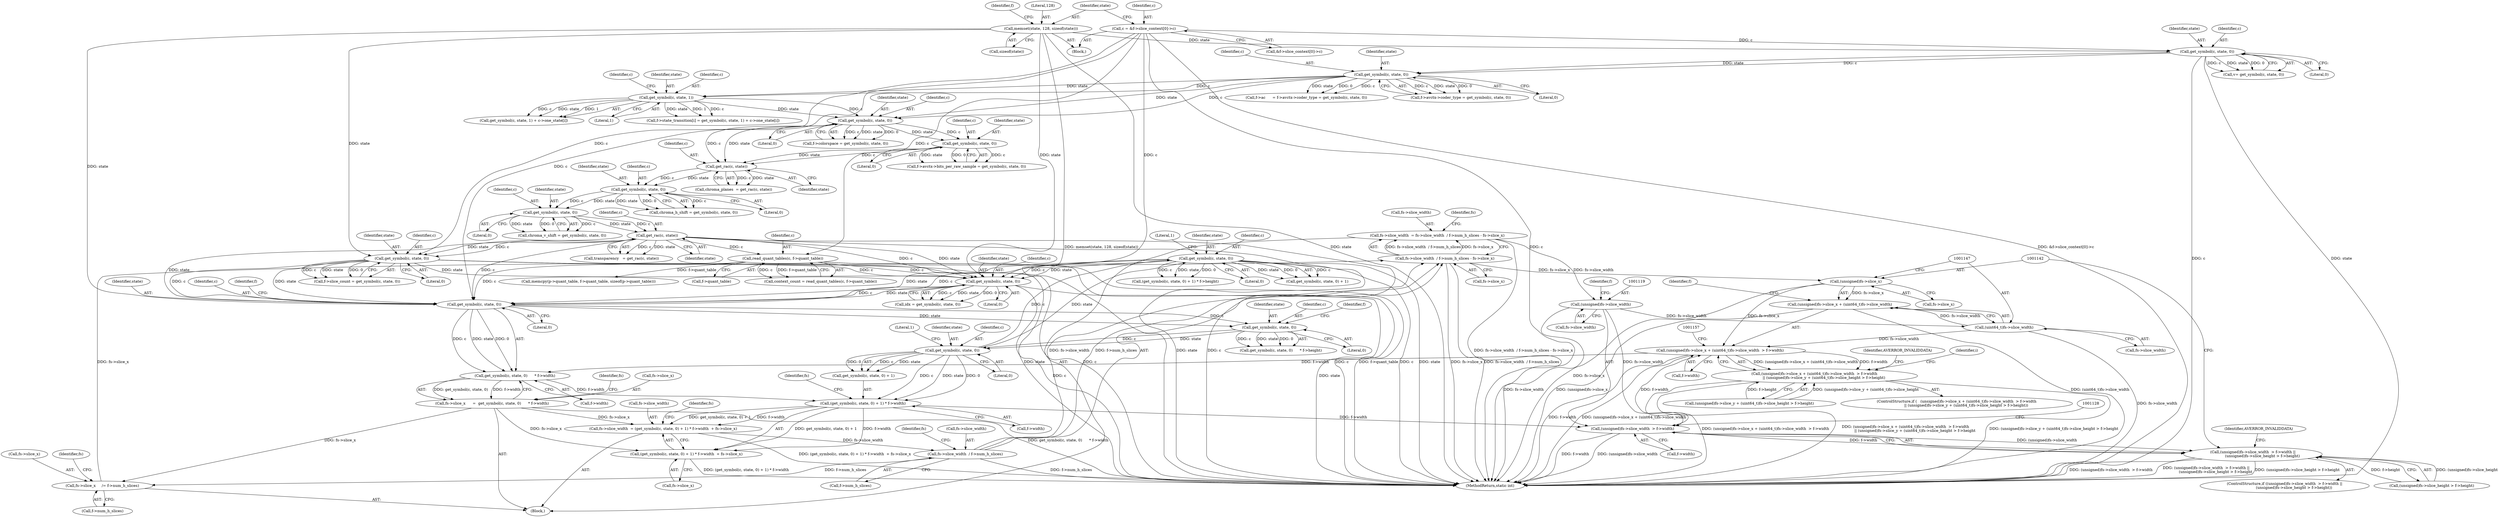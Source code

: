 digraph "1_FFmpeg_b05cd1ea7e45a836f7f6071a716c38bb30326e0f@integer" {
"1001085" [label="(Call,fs->slice_width  = fs->slice_width  / f->num_h_slices - fs->slice_x)"];
"1001089" [label="(Call,fs->slice_width  / f->num_h_slices - fs->slice_x)"];
"1001090" [label="(Call,fs->slice_width  / f->num_h_slices)"];
"1001035" [label="(Call,fs->slice_width  = (get_symbol(c, state, 0) + 1) * f->width  + fs->slice_x)"];
"1001040" [label="(Call,(get_symbol(c, state, 0) + 1) * f->width)"];
"1001042" [label="(Call,get_symbol(c, state, 0))"];
"1001028" [label="(Call,get_symbol(c, state, 0))"];
"1001016" [label="(Call,get_symbol(c, state, 0))"];
"1001060" [label="(Call,get_symbol(c, state, 0))"];
"1000254" [label="(Call,get_rac(c, state))"];
"1000248" [label="(Call,get_symbol(c, state, 0))"];
"1000242" [label="(Call,get_symbol(c, state, 0))"];
"1000237" [label="(Call,get_rac(c, state))"];
"1000215" [label="(Call,get_symbol(c, state, 0))"];
"1000202" [label="(Call,get_symbol(c, state, 1))"];
"1000175" [label="(Call,get_symbol(c, state, 0))"];
"1000142" [label="(Call,get_symbol(c, state, 0))"];
"1000113" [label="(Call,c = &f->slice_context[0]->c)"];
"1000123" [label="(Call,memset(state, 128, sizeof(state)))"];
"1000231" [label="(Call,get_symbol(c, state, 0))"];
"1001201" [label="(Call,get_symbol(c, state, 0))"];
"1000838" [label="(Call,read_quant_tables(c, f->quant_table))"];
"1000868" [label="(Call,get_symbol(c, state, 0))"];
"1001015" [label="(Call,get_symbol(c, state, 0)      * f->width)"];
"1001139" [label="(Call,(unsigned)fs->slice_x + (uint64_t)fs->slice_width  > f->width)"];
"1001141" [label="(Call,(unsigned)fs->slice_x)"];
"1001146" [label="(Call,(uint64_t)fs->slice_width)"];
"1001118" [label="(Call,(unsigned)fs->slice_width)"];
"1001085" [label="(Call,fs->slice_width  = fs->slice_width  / f->num_h_slices - fs->slice_x)"];
"1001117" [label="(Call,(unsigned)fs->slice_width  > f->width)"];
"1001011" [label="(Call,fs->slice_x      =  get_symbol(c, state, 0)      * f->width)"];
"1001071" [label="(Call,fs->slice_x     /= f->num_h_slices)"];
"1001116" [label="(Call,(unsigned)fs->slice_width  > f->width ||\n                (unsigned)fs->slice_height > f->height)"];
"1001140" [label="(Call,(unsigned)fs->slice_x + (uint64_t)fs->slice_width)"];
"1001039" [label="(Call,(get_symbol(c, state, 0) + 1) * f->width  + fs->slice_x)"];
"1001138" [label="(Call,(unsigned)fs->slice_x + (uint64_t)fs->slice_width  > f->width\n                || (unsigned)fs->slice_y + (uint64_t)fs->slice_height > f->height)"];
"1000204" [label="(Identifier,state)"];
"1000124" [label="(Identifier,state)"];
"1000177" [label="(Identifier,state)"];
"1000870" [label="(Identifier,state)"];
"1001017" [label="(Identifier,c)"];
"1001058" [label="(Call,(get_symbol(c, state, 0) + 1) * f->height)"];
"1001116" [label="(Call,(unsigned)fs->slice_width  > f->width ||\n                (unsigned)fs->slice_height > f->height)"];
"1001080" [label="(Identifier,fs)"];
"1000252" [label="(Call,transparency   = get_rac(c, state))"];
"1001031" [label="(Literal,0)"];
"1001202" [label="(Identifier,c)"];
"1000203" [label="(Identifier,c)"];
"1001027" [label="(Call,get_symbol(c, state, 0)      * f->height)"];
"1001146" [label="(Call,(uint64_t)fs->slice_width)"];
"1000250" [label="(Identifier,state)"];
"1001123" [label="(Call,f->width)"];
"1000201" [label="(Call,get_symbol(c, state, 1) + c->one_state[i])"];
"1000233" [label="(Identifier,state)"];
"1000175" [label="(Call,get_symbol(c, state, 0))"];
"1001075" [label="(Call,f->num_h_slices)"];
"1001203" [label="(Identifier,state)"];
"1001148" [label="(Call,fs->slice_width)"];
"1000225" [label="(Call,f->avctx->bits_per_raw_sample = get_symbol(c, state, 0))"];
"1000836" [label="(Call,context_count = read_quant_tables(c, f->quant_table))"];
"1000869" [label="(Identifier,c)"];
"1001029" [label="(Identifier,c)"];
"1000246" [label="(Call,chroma_v_shift = get_symbol(c, state, 0))"];
"1000131" [label="(Identifier,f)"];
"1001140" [label="(Call,(unsigned)fs->slice_x + (uint64_t)fs->slice_width)"];
"1001102" [label="(Identifier,fs)"];
"1001010" [label="(Block,)"];
"1000165" [label="(Call,f->ac      = f->avctx->coder_type = get_symbol(c, state, 0))"];
"1001094" [label="(Call,f->num_h_slices)"];
"1001152" [label="(Identifier,f)"];
"1001019" [label="(Literal,0)"];
"1001015" [label="(Call,get_symbol(c, state, 0)      * f->width)"];
"1001097" [label="(Call,fs->slice_x)"];
"1001201" [label="(Call,get_symbol(c, state, 0))"];
"1000123" [label="(Call,memset(state, 128, sizeof(state)))"];
"1000115" [label="(Call,&f->slice_context[0]->c)"];
"1001021" [label="(Identifier,f)"];
"1001249" [label="(Call,memcpy(p->quant_table, f->quant_table, sizeof(p->quant_table)))"];
"1000140" [label="(Call,v= get_symbol(c, state, 0))"];
"1001060" [label="(Call,get_symbol(c, state, 0))"];
"1001062" [label="(Identifier,state)"];
"1000217" [label="(Identifier,state)"];
"1001055" [label="(Identifier,fs)"];
"1000144" [label="(Identifier,state)"];
"1001204" [label="(Literal,0)"];
"1001098" [label="(Identifier,fs)"];
"1000235" [label="(Call,chroma_planes  = get_rac(c, state))"];
"1000245" [label="(Literal,0)"];
"1001011" [label="(Call,fs->slice_x      =  get_symbol(c, state, 0)      * f->width)"];
"1000242" [label="(Call,get_symbol(c, state, 0))"];
"1001085" [label="(Call,fs->slice_width  = fs->slice_width  / f->num_h_slices - fs->slice_x)"];
"1001033" [label="(Identifier,f)"];
"1001170" [label="(Identifier,AVERROR_INVALIDDATA)"];
"1000232" [label="(Identifier,c)"];
"1001120" [label="(Call,fs->slice_width)"];
"1001047" [label="(Call,f->width)"];
"1001072" [label="(Call,fs->slice_x)"];
"1001137" [label="(ControlStructure,if (   (unsigned)fs->slice_x + (uint64_t)fs->slice_width  > f->width\n                || (unsigned)fs->slice_y + (uint64_t)fs->slice_height > f->height))"];
"1001036" [label="(Call,fs->slice_width)"];
"1000216" [label="(Identifier,c)"];
"1001138" [label="(Call,(unsigned)fs->slice_x + (uint64_t)fs->slice_width  > f->width\n                || (unsigned)fs->slice_y + (uint64_t)fs->slice_height > f->height)"];
"1001124" [label="(Identifier,f)"];
"1000104" [label="(Block,)"];
"1000169" [label="(Call,f->avctx->coder_type = get_symbol(c, state, 0))"];
"1001039" [label="(Call,(get_symbol(c, state, 0) + 1) * f->width  + fs->slice_x)"];
"1000143" [label="(Identifier,c)"];
"1001046" [label="(Literal,1)"];
"1001063" [label="(Literal,0)"];
"1000254" [label="(Call,get_rac(c, state))"];
"1000114" [label="(Identifier,c)"];
"1000864" [label="(Call,f->slice_count = get_symbol(c, state, 0))"];
"1001151" [label="(Call,f->width)"];
"1000195" [label="(Call,f->state_transition[i] = get_symbol(c, state, 1) + c->one_state[i])"];
"1001141" [label="(Call,(unsigned)fs->slice_x)"];
"1001051" [label="(Identifier,fs)"];
"1001061" [label="(Identifier,c)"];
"1001025" [label="(Identifier,fs)"];
"1000142" [label="(Call,get_symbol(c, state, 0))"];
"1001199" [label="(Call,idx = get_symbol(c, state, 0))"];
"1001091" [label="(Call,fs->slice_width)"];
"1000240" [label="(Call,chroma_h_shift = get_symbol(c, state, 0))"];
"1000211" [label="(Call,f->colorspace = get_symbol(c, state, 0))"];
"1000234" [label="(Literal,0)"];
"1000126" [label="(Call,sizeof(state))"];
"1001295" [label="(MethodReturn,static int)"];
"1001154" [label="(Call,(unsigned)fs->slice_y + (uint64_t)fs->slice_height > f->height)"];
"1000248" [label="(Call,get_symbol(c, state, 0))"];
"1000244" [label="(Identifier,state)"];
"1000176" [label="(Identifier,c)"];
"1001012" [label="(Call,fs->slice_x)"];
"1001071" [label="(Call,fs->slice_x     /= f->num_h_slices)"];
"1001045" [label="(Literal,0)"];
"1000238" [label="(Identifier,c)"];
"1001139" [label="(Call,(unsigned)fs->slice_x + (uint64_t)fs->slice_width  > f->width)"];
"1001086" [label="(Call,fs->slice_width)"];
"1001115" [label="(ControlStructure,if ((unsigned)fs->slice_width  > f->width ||\n                (unsigned)fs->slice_height > f->height))"];
"1001041" [label="(Call,get_symbol(c, state, 0) + 1)"];
"1001090" [label="(Call,fs->slice_width  / f->num_h_slices)"];
"1000255" [label="(Identifier,c)"];
"1001044" [label="(Identifier,state)"];
"1000239" [label="(Identifier,state)"];
"1001089" [label="(Call,fs->slice_width  / f->num_h_slices - fs->slice_x)"];
"1001064" [label="(Literal,1)"];
"1001042" [label="(Call,get_symbol(c, state, 0))"];
"1000218" [label="(Literal,0)"];
"1001117" [label="(Call,(unsigned)fs->slice_width  > f->width)"];
"1000840" [label="(Call,f->quant_table)"];
"1001143" [label="(Call,fs->slice_x)"];
"1000125" [label="(Literal,128)"];
"1001126" [label="(Call,(unsigned)fs->slice_height > f->height)"];
"1001028" [label="(Call,get_symbol(c, state, 0))"];
"1000251" [label="(Literal,0)"];
"1001043" [label="(Identifier,c)"];
"1000256" [label="(Identifier,state)"];
"1001040" [label="(Call,(get_symbol(c, state, 0) + 1) * f->width)"];
"1000868" [label="(Call,get_symbol(c, state, 0))"];
"1000145" [label="(Literal,0)"];
"1000839" [label="(Identifier,c)"];
"1000871" [label="(Literal,0)"];
"1000178" [label="(Literal,0)"];
"1001018" [label="(Identifier,state)"];
"1001059" [label="(Call,get_symbol(c, state, 0) + 1)"];
"1000205" [label="(Literal,1)"];
"1000249" [label="(Identifier,c)"];
"1001173" [label="(Identifier,i)"];
"1001050" [label="(Call,fs->slice_x)"];
"1000231" [label="(Call,get_symbol(c, state, 0))"];
"1000215" [label="(Call,get_symbol(c, state, 0))"];
"1000237" [label="(Call,get_rac(c, state))"];
"1001118" [label="(Call,(unsigned)fs->slice_width)"];
"1000113" [label="(Call,c = &f->slice_context[0]->c)"];
"1000243" [label="(Identifier,c)"];
"1001020" [label="(Call,f->width)"];
"1001136" [label="(Identifier,AVERROR_INVALIDDATA)"];
"1001030" [label="(Identifier,state)"];
"1000208" [label="(Identifier,c)"];
"1000838" [label="(Call,read_quant_tables(c, f->quant_table))"];
"1000202" [label="(Call,get_symbol(c, state, 1))"];
"1001035" [label="(Call,fs->slice_width  = (get_symbol(c, state, 0) + 1) * f->width  + fs->slice_x)"];
"1001016" [label="(Call,get_symbol(c, state, 0))"];
"1001085" -> "1001010"  [label="AST: "];
"1001085" -> "1001089"  [label="CFG: "];
"1001086" -> "1001085"  [label="AST: "];
"1001089" -> "1001085"  [label="AST: "];
"1001102" -> "1001085"  [label="CFG: "];
"1001085" -> "1001295"  [label="DDG: fs->slice_width  / f->num_h_slices - fs->slice_x"];
"1001089" -> "1001085"  [label="DDG: fs->slice_width  / f->num_h_slices"];
"1001089" -> "1001085"  [label="DDG: fs->slice_x"];
"1001085" -> "1001118"  [label="DDG: fs->slice_width"];
"1001089" -> "1001097"  [label="CFG: "];
"1001090" -> "1001089"  [label="AST: "];
"1001097" -> "1001089"  [label="AST: "];
"1001089" -> "1001295"  [label="DDG: fs->slice_x"];
"1001089" -> "1001295"  [label="DDG: fs->slice_width  / f->num_h_slices"];
"1001090" -> "1001089"  [label="DDG: fs->slice_width"];
"1001090" -> "1001089"  [label="DDG: f->num_h_slices"];
"1001071" -> "1001089"  [label="DDG: fs->slice_x"];
"1001089" -> "1001141"  [label="DDG: fs->slice_x"];
"1001090" -> "1001094"  [label="CFG: "];
"1001091" -> "1001090"  [label="AST: "];
"1001094" -> "1001090"  [label="AST: "];
"1001098" -> "1001090"  [label="CFG: "];
"1001090" -> "1001295"  [label="DDG: f->num_h_slices"];
"1001090" -> "1001071"  [label="DDG: f->num_h_slices"];
"1001035" -> "1001090"  [label="DDG: fs->slice_width"];
"1001035" -> "1001010"  [label="AST: "];
"1001035" -> "1001039"  [label="CFG: "];
"1001036" -> "1001035"  [label="AST: "];
"1001039" -> "1001035"  [label="AST: "];
"1001055" -> "1001035"  [label="CFG: "];
"1001035" -> "1001295"  [label="DDG: (get_symbol(c, state, 0) + 1) * f->width  + fs->slice_x"];
"1001040" -> "1001035"  [label="DDG: get_symbol(c, state, 0) + 1"];
"1001040" -> "1001035"  [label="DDG: f->width"];
"1001011" -> "1001035"  [label="DDG: fs->slice_x"];
"1001040" -> "1001039"  [label="AST: "];
"1001040" -> "1001047"  [label="CFG: "];
"1001041" -> "1001040"  [label="AST: "];
"1001047" -> "1001040"  [label="AST: "];
"1001051" -> "1001040"  [label="CFG: "];
"1001040" -> "1001039"  [label="DDG: get_symbol(c, state, 0) + 1"];
"1001040" -> "1001039"  [label="DDG: f->width"];
"1001042" -> "1001040"  [label="DDG: c"];
"1001042" -> "1001040"  [label="DDG: state"];
"1001042" -> "1001040"  [label="DDG: 0"];
"1001015" -> "1001040"  [label="DDG: f->width"];
"1001040" -> "1001117"  [label="DDG: f->width"];
"1001042" -> "1001041"  [label="AST: "];
"1001042" -> "1001045"  [label="CFG: "];
"1001043" -> "1001042"  [label="AST: "];
"1001044" -> "1001042"  [label="AST: "];
"1001045" -> "1001042"  [label="AST: "];
"1001046" -> "1001042"  [label="CFG: "];
"1001042" -> "1001041"  [label="DDG: c"];
"1001042" -> "1001041"  [label="DDG: state"];
"1001042" -> "1001041"  [label="DDG: 0"];
"1001028" -> "1001042"  [label="DDG: c"];
"1001028" -> "1001042"  [label="DDG: state"];
"1001042" -> "1001060"  [label="DDG: c"];
"1001042" -> "1001060"  [label="DDG: state"];
"1001028" -> "1001027"  [label="AST: "];
"1001028" -> "1001031"  [label="CFG: "];
"1001029" -> "1001028"  [label="AST: "];
"1001030" -> "1001028"  [label="AST: "];
"1001031" -> "1001028"  [label="AST: "];
"1001033" -> "1001028"  [label="CFG: "];
"1001028" -> "1001027"  [label="DDG: c"];
"1001028" -> "1001027"  [label="DDG: state"];
"1001028" -> "1001027"  [label="DDG: 0"];
"1001016" -> "1001028"  [label="DDG: c"];
"1001016" -> "1001028"  [label="DDG: state"];
"1001016" -> "1001015"  [label="AST: "];
"1001016" -> "1001019"  [label="CFG: "];
"1001017" -> "1001016"  [label="AST: "];
"1001018" -> "1001016"  [label="AST: "];
"1001019" -> "1001016"  [label="AST: "];
"1001021" -> "1001016"  [label="CFG: "];
"1001016" -> "1001015"  [label="DDG: c"];
"1001016" -> "1001015"  [label="DDG: state"];
"1001016" -> "1001015"  [label="DDG: 0"];
"1001060" -> "1001016"  [label="DDG: c"];
"1001060" -> "1001016"  [label="DDG: state"];
"1000254" -> "1001016"  [label="DDG: c"];
"1000254" -> "1001016"  [label="DDG: state"];
"1000113" -> "1001016"  [label="DDG: c"];
"1001201" -> "1001016"  [label="DDG: c"];
"1001201" -> "1001016"  [label="DDG: state"];
"1000838" -> "1001016"  [label="DDG: c"];
"1000868" -> "1001016"  [label="DDG: c"];
"1000868" -> "1001016"  [label="DDG: state"];
"1000123" -> "1001016"  [label="DDG: state"];
"1001060" -> "1001059"  [label="AST: "];
"1001060" -> "1001063"  [label="CFG: "];
"1001061" -> "1001060"  [label="AST: "];
"1001062" -> "1001060"  [label="AST: "];
"1001063" -> "1001060"  [label="AST: "];
"1001064" -> "1001060"  [label="CFG: "];
"1001060" -> "1001295"  [label="DDG: state"];
"1001060" -> "1001295"  [label="DDG: c"];
"1001060" -> "1001058"  [label="DDG: c"];
"1001060" -> "1001058"  [label="DDG: state"];
"1001060" -> "1001058"  [label="DDG: 0"];
"1001060" -> "1001059"  [label="DDG: c"];
"1001060" -> "1001059"  [label="DDG: state"];
"1001060" -> "1001059"  [label="DDG: 0"];
"1001060" -> "1001201"  [label="DDG: c"];
"1001060" -> "1001201"  [label="DDG: state"];
"1000254" -> "1000252"  [label="AST: "];
"1000254" -> "1000256"  [label="CFG: "];
"1000255" -> "1000254"  [label="AST: "];
"1000256" -> "1000254"  [label="AST: "];
"1000252" -> "1000254"  [label="CFG: "];
"1000254" -> "1001295"  [label="DDG: c"];
"1000254" -> "1001295"  [label="DDG: state"];
"1000254" -> "1000252"  [label="DDG: c"];
"1000254" -> "1000252"  [label="DDG: state"];
"1000248" -> "1000254"  [label="DDG: c"];
"1000248" -> "1000254"  [label="DDG: state"];
"1000254" -> "1000838"  [label="DDG: c"];
"1000254" -> "1000868"  [label="DDG: c"];
"1000254" -> "1000868"  [label="DDG: state"];
"1000254" -> "1001201"  [label="DDG: c"];
"1000254" -> "1001201"  [label="DDG: state"];
"1000248" -> "1000246"  [label="AST: "];
"1000248" -> "1000251"  [label="CFG: "];
"1000249" -> "1000248"  [label="AST: "];
"1000250" -> "1000248"  [label="AST: "];
"1000251" -> "1000248"  [label="AST: "];
"1000246" -> "1000248"  [label="CFG: "];
"1000248" -> "1000246"  [label="DDG: c"];
"1000248" -> "1000246"  [label="DDG: state"];
"1000248" -> "1000246"  [label="DDG: 0"];
"1000242" -> "1000248"  [label="DDG: c"];
"1000242" -> "1000248"  [label="DDG: state"];
"1000242" -> "1000240"  [label="AST: "];
"1000242" -> "1000245"  [label="CFG: "];
"1000243" -> "1000242"  [label="AST: "];
"1000244" -> "1000242"  [label="AST: "];
"1000245" -> "1000242"  [label="AST: "];
"1000240" -> "1000242"  [label="CFG: "];
"1000242" -> "1000240"  [label="DDG: c"];
"1000242" -> "1000240"  [label="DDG: state"];
"1000242" -> "1000240"  [label="DDG: 0"];
"1000237" -> "1000242"  [label="DDG: c"];
"1000237" -> "1000242"  [label="DDG: state"];
"1000237" -> "1000235"  [label="AST: "];
"1000237" -> "1000239"  [label="CFG: "];
"1000238" -> "1000237"  [label="AST: "];
"1000239" -> "1000237"  [label="AST: "];
"1000235" -> "1000237"  [label="CFG: "];
"1000237" -> "1000235"  [label="DDG: c"];
"1000237" -> "1000235"  [label="DDG: state"];
"1000215" -> "1000237"  [label="DDG: c"];
"1000215" -> "1000237"  [label="DDG: state"];
"1000231" -> "1000237"  [label="DDG: c"];
"1000231" -> "1000237"  [label="DDG: state"];
"1000215" -> "1000211"  [label="AST: "];
"1000215" -> "1000218"  [label="CFG: "];
"1000216" -> "1000215"  [label="AST: "];
"1000217" -> "1000215"  [label="AST: "];
"1000218" -> "1000215"  [label="AST: "];
"1000211" -> "1000215"  [label="CFG: "];
"1000215" -> "1000211"  [label="DDG: c"];
"1000215" -> "1000211"  [label="DDG: state"];
"1000215" -> "1000211"  [label="DDG: 0"];
"1000202" -> "1000215"  [label="DDG: c"];
"1000202" -> "1000215"  [label="DDG: state"];
"1000175" -> "1000215"  [label="DDG: c"];
"1000175" -> "1000215"  [label="DDG: state"];
"1000215" -> "1000231"  [label="DDG: c"];
"1000215" -> "1000231"  [label="DDG: state"];
"1000202" -> "1000201"  [label="AST: "];
"1000202" -> "1000205"  [label="CFG: "];
"1000203" -> "1000202"  [label="AST: "];
"1000204" -> "1000202"  [label="AST: "];
"1000205" -> "1000202"  [label="AST: "];
"1000208" -> "1000202"  [label="CFG: "];
"1000202" -> "1000195"  [label="DDG: c"];
"1000202" -> "1000195"  [label="DDG: state"];
"1000202" -> "1000195"  [label="DDG: 1"];
"1000202" -> "1000201"  [label="DDG: c"];
"1000202" -> "1000201"  [label="DDG: state"];
"1000202" -> "1000201"  [label="DDG: 1"];
"1000175" -> "1000202"  [label="DDG: c"];
"1000175" -> "1000202"  [label="DDG: state"];
"1000175" -> "1000169"  [label="AST: "];
"1000175" -> "1000178"  [label="CFG: "];
"1000176" -> "1000175"  [label="AST: "];
"1000177" -> "1000175"  [label="AST: "];
"1000178" -> "1000175"  [label="AST: "];
"1000169" -> "1000175"  [label="CFG: "];
"1000175" -> "1000165"  [label="DDG: c"];
"1000175" -> "1000165"  [label="DDG: state"];
"1000175" -> "1000165"  [label="DDG: 0"];
"1000175" -> "1000169"  [label="DDG: c"];
"1000175" -> "1000169"  [label="DDG: state"];
"1000175" -> "1000169"  [label="DDG: 0"];
"1000142" -> "1000175"  [label="DDG: c"];
"1000142" -> "1000175"  [label="DDG: state"];
"1000142" -> "1000140"  [label="AST: "];
"1000142" -> "1000145"  [label="CFG: "];
"1000143" -> "1000142"  [label="AST: "];
"1000144" -> "1000142"  [label="AST: "];
"1000145" -> "1000142"  [label="AST: "];
"1000140" -> "1000142"  [label="CFG: "];
"1000142" -> "1001295"  [label="DDG: state"];
"1000142" -> "1001295"  [label="DDG: c"];
"1000142" -> "1000140"  [label="DDG: c"];
"1000142" -> "1000140"  [label="DDG: state"];
"1000142" -> "1000140"  [label="DDG: 0"];
"1000113" -> "1000142"  [label="DDG: c"];
"1000123" -> "1000142"  [label="DDG: state"];
"1000113" -> "1000104"  [label="AST: "];
"1000113" -> "1000115"  [label="CFG: "];
"1000114" -> "1000113"  [label="AST: "];
"1000115" -> "1000113"  [label="AST: "];
"1000124" -> "1000113"  [label="CFG: "];
"1000113" -> "1001295"  [label="DDG: c"];
"1000113" -> "1001295"  [label="DDG: &f->slice_context[0]->c"];
"1000113" -> "1000838"  [label="DDG: c"];
"1000113" -> "1000868"  [label="DDG: c"];
"1000113" -> "1001201"  [label="DDG: c"];
"1000123" -> "1000104"  [label="AST: "];
"1000123" -> "1000126"  [label="CFG: "];
"1000124" -> "1000123"  [label="AST: "];
"1000125" -> "1000123"  [label="AST: "];
"1000126" -> "1000123"  [label="AST: "];
"1000131" -> "1000123"  [label="CFG: "];
"1000123" -> "1001295"  [label="DDG: memset(state, 128, sizeof(state))"];
"1000123" -> "1001295"  [label="DDG: state"];
"1000123" -> "1000868"  [label="DDG: state"];
"1000123" -> "1001201"  [label="DDG: state"];
"1000231" -> "1000225"  [label="AST: "];
"1000231" -> "1000234"  [label="CFG: "];
"1000232" -> "1000231"  [label="AST: "];
"1000233" -> "1000231"  [label="AST: "];
"1000234" -> "1000231"  [label="AST: "];
"1000225" -> "1000231"  [label="CFG: "];
"1000231" -> "1000225"  [label="DDG: c"];
"1000231" -> "1000225"  [label="DDG: state"];
"1000231" -> "1000225"  [label="DDG: 0"];
"1001201" -> "1001199"  [label="AST: "];
"1001201" -> "1001204"  [label="CFG: "];
"1001202" -> "1001201"  [label="AST: "];
"1001203" -> "1001201"  [label="AST: "];
"1001204" -> "1001201"  [label="AST: "];
"1001199" -> "1001201"  [label="CFG: "];
"1001201" -> "1001295"  [label="DDG: c"];
"1001201" -> "1001295"  [label="DDG: state"];
"1001201" -> "1001199"  [label="DDG: c"];
"1001201" -> "1001199"  [label="DDG: state"];
"1001201" -> "1001199"  [label="DDG: 0"];
"1000838" -> "1001201"  [label="DDG: c"];
"1000868" -> "1001201"  [label="DDG: c"];
"1000868" -> "1001201"  [label="DDG: state"];
"1000838" -> "1000836"  [label="AST: "];
"1000838" -> "1000840"  [label="CFG: "];
"1000839" -> "1000838"  [label="AST: "];
"1000840" -> "1000838"  [label="AST: "];
"1000836" -> "1000838"  [label="CFG: "];
"1000838" -> "1001295"  [label="DDG: c"];
"1000838" -> "1001295"  [label="DDG: f->quant_table"];
"1000838" -> "1000836"  [label="DDG: c"];
"1000838" -> "1000836"  [label="DDG: f->quant_table"];
"1000838" -> "1001249"  [label="DDG: f->quant_table"];
"1000868" -> "1000864"  [label="AST: "];
"1000868" -> "1000871"  [label="CFG: "];
"1000869" -> "1000868"  [label="AST: "];
"1000870" -> "1000868"  [label="AST: "];
"1000871" -> "1000868"  [label="AST: "];
"1000864" -> "1000868"  [label="CFG: "];
"1000868" -> "1001295"  [label="DDG: state"];
"1000868" -> "1001295"  [label="DDG: c"];
"1000868" -> "1000864"  [label="DDG: c"];
"1000868" -> "1000864"  [label="DDG: state"];
"1000868" -> "1000864"  [label="DDG: 0"];
"1001015" -> "1001011"  [label="AST: "];
"1001015" -> "1001020"  [label="CFG: "];
"1001020" -> "1001015"  [label="AST: "];
"1001011" -> "1001015"  [label="CFG: "];
"1001015" -> "1001011"  [label="DDG: get_symbol(c, state, 0)"];
"1001015" -> "1001011"  [label="DDG: f->width"];
"1001139" -> "1001015"  [label="DDG: f->width"];
"1001139" -> "1001138"  [label="AST: "];
"1001139" -> "1001151"  [label="CFG: "];
"1001140" -> "1001139"  [label="AST: "];
"1001151" -> "1001139"  [label="AST: "];
"1001157" -> "1001139"  [label="CFG: "];
"1001138" -> "1001139"  [label="CFG: "];
"1001139" -> "1001295"  [label="DDG: (unsigned)fs->slice_x + (uint64_t)fs->slice_width"];
"1001139" -> "1001295"  [label="DDG: f->width"];
"1001139" -> "1001138"  [label="DDG: (unsigned)fs->slice_x + (uint64_t)fs->slice_width"];
"1001139" -> "1001138"  [label="DDG: f->width"];
"1001141" -> "1001139"  [label="DDG: fs->slice_x"];
"1001146" -> "1001139"  [label="DDG: fs->slice_width"];
"1001117" -> "1001139"  [label="DDG: f->width"];
"1001141" -> "1001140"  [label="AST: "];
"1001141" -> "1001143"  [label="CFG: "];
"1001142" -> "1001141"  [label="AST: "];
"1001143" -> "1001141"  [label="AST: "];
"1001147" -> "1001141"  [label="CFG: "];
"1001141" -> "1001295"  [label="DDG: fs->slice_x"];
"1001141" -> "1001140"  [label="DDG: fs->slice_x"];
"1001146" -> "1001140"  [label="AST: "];
"1001146" -> "1001148"  [label="CFG: "];
"1001147" -> "1001146"  [label="AST: "];
"1001148" -> "1001146"  [label="AST: "];
"1001140" -> "1001146"  [label="CFG: "];
"1001146" -> "1001295"  [label="DDG: fs->slice_width"];
"1001146" -> "1001140"  [label="DDG: fs->slice_width"];
"1001118" -> "1001146"  [label="DDG: fs->slice_width"];
"1001118" -> "1001117"  [label="AST: "];
"1001118" -> "1001120"  [label="CFG: "];
"1001119" -> "1001118"  [label="AST: "];
"1001120" -> "1001118"  [label="AST: "];
"1001124" -> "1001118"  [label="CFG: "];
"1001118" -> "1001295"  [label="DDG: fs->slice_width"];
"1001118" -> "1001117"  [label="DDG: fs->slice_width"];
"1001117" -> "1001116"  [label="AST: "];
"1001117" -> "1001123"  [label="CFG: "];
"1001123" -> "1001117"  [label="AST: "];
"1001128" -> "1001117"  [label="CFG: "];
"1001116" -> "1001117"  [label="CFG: "];
"1001117" -> "1001295"  [label="DDG: f->width"];
"1001117" -> "1001295"  [label="DDG: (unsigned)fs->slice_width"];
"1001117" -> "1001116"  [label="DDG: (unsigned)fs->slice_width"];
"1001117" -> "1001116"  [label="DDG: f->width"];
"1001011" -> "1001010"  [label="AST: "];
"1001012" -> "1001011"  [label="AST: "];
"1001025" -> "1001011"  [label="CFG: "];
"1001011" -> "1001295"  [label="DDG: get_symbol(c, state, 0)      * f->width"];
"1001011" -> "1001039"  [label="DDG: fs->slice_x"];
"1001011" -> "1001071"  [label="DDG: fs->slice_x"];
"1001071" -> "1001010"  [label="AST: "];
"1001071" -> "1001075"  [label="CFG: "];
"1001072" -> "1001071"  [label="AST: "];
"1001075" -> "1001071"  [label="AST: "];
"1001080" -> "1001071"  [label="CFG: "];
"1001116" -> "1001115"  [label="AST: "];
"1001116" -> "1001126"  [label="CFG: "];
"1001126" -> "1001116"  [label="AST: "];
"1001136" -> "1001116"  [label="CFG: "];
"1001142" -> "1001116"  [label="CFG: "];
"1001116" -> "1001295"  [label="DDG: (unsigned)fs->slice_width  > f->width ||\n                (unsigned)fs->slice_height > f->height"];
"1001116" -> "1001295"  [label="DDG: (unsigned)fs->slice_height > f->height"];
"1001116" -> "1001295"  [label="DDG: (unsigned)fs->slice_width  > f->width"];
"1001126" -> "1001116"  [label="DDG: (unsigned)fs->slice_height"];
"1001126" -> "1001116"  [label="DDG: f->height"];
"1001152" -> "1001140"  [label="CFG: "];
"1001140" -> "1001295"  [label="DDG: (uint64_t)fs->slice_width"];
"1001140" -> "1001295"  [label="DDG: (unsigned)fs->slice_x"];
"1001039" -> "1001050"  [label="CFG: "];
"1001050" -> "1001039"  [label="AST: "];
"1001039" -> "1001295"  [label="DDG: (get_symbol(c, state, 0) + 1) * f->width"];
"1001138" -> "1001137"  [label="AST: "];
"1001138" -> "1001154"  [label="CFG: "];
"1001154" -> "1001138"  [label="AST: "];
"1001170" -> "1001138"  [label="CFG: "];
"1001173" -> "1001138"  [label="CFG: "];
"1001138" -> "1001295"  [label="DDG: (unsigned)fs->slice_y + (uint64_t)fs->slice_height > f->height"];
"1001138" -> "1001295"  [label="DDG: (unsigned)fs->slice_x + (uint64_t)fs->slice_width  > f->width"];
"1001138" -> "1001295"  [label="DDG: (unsigned)fs->slice_x + (uint64_t)fs->slice_width  > f->width\n                || (unsigned)fs->slice_y + (uint64_t)fs->slice_height > f->height"];
"1001154" -> "1001138"  [label="DDG: (unsigned)fs->slice_y + (uint64_t)fs->slice_height"];
"1001154" -> "1001138"  [label="DDG: f->height"];
}
